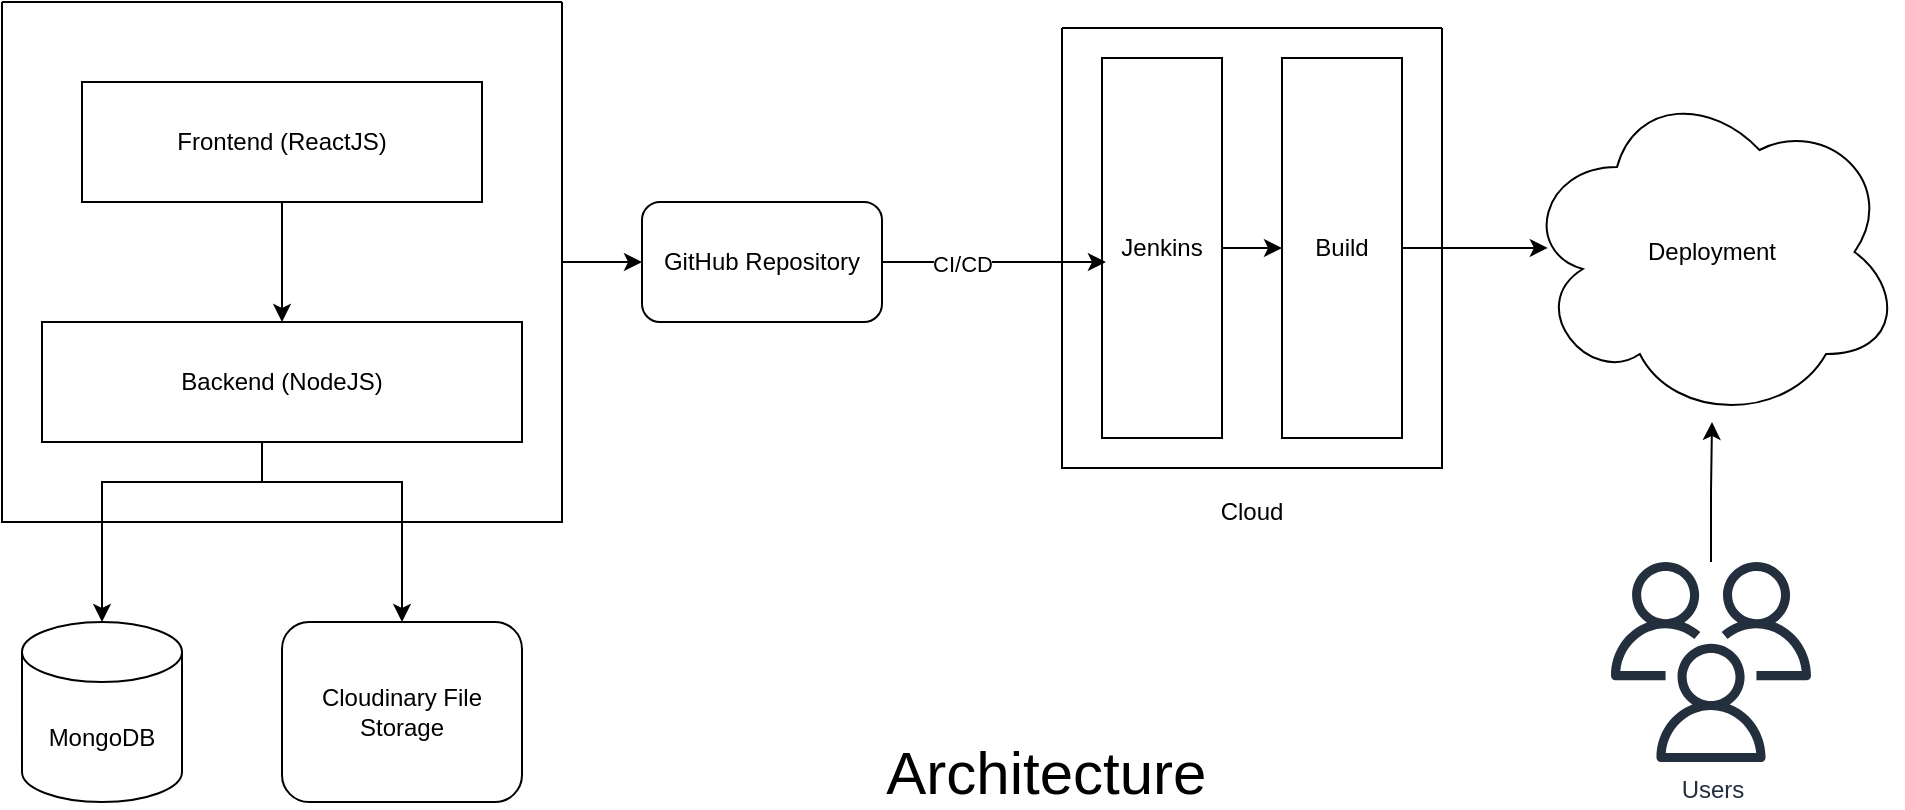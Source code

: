 <mxfile version="24.2.2" type="device">
  <diagram name="Page-1" id="KROujFh_Z0Tct3U-TirG">
    <mxGraphModel dx="1257" dy="743" grid="1" gridSize="10" guides="1" tooltips="1" connect="1" arrows="1" fold="1" page="1" pageScale="1" pageWidth="827" pageHeight="1169" math="0" shadow="0">
      <root>
        <mxCell id="0" />
        <mxCell id="1" parent="0" />
        <mxCell id="0nwjw3KvxGScyuVl_7w9-1" value="MongoDB" style="shape=cylinder3;whiteSpace=wrap;html=1;boundedLbl=1;backgroundOutline=1;size=15;" vertex="1" parent="1">
          <mxGeometry x="70" y="390" width="80" height="90" as="geometry" />
        </mxCell>
        <mxCell id="0nwjw3KvxGScyuVl_7w9-3" value="Cloudinary File Storage" style="rounded=1;whiteSpace=wrap;html=1;" vertex="1" parent="1">
          <mxGeometry x="200" y="390" width="120" height="90" as="geometry" />
        </mxCell>
        <mxCell id="0nwjw3KvxGScyuVl_7w9-12" style="edgeStyle=orthogonalEdgeStyle;rounded=0;orthogonalLoop=1;jettySize=auto;html=1;exitX=1;exitY=0.5;exitDx=0;exitDy=0;entryX=0;entryY=0.5;entryDx=0;entryDy=0;" edge="1" parent="1" source="0nwjw3KvxGScyuVl_7w9-4" target="0nwjw3KvxGScyuVl_7w9-11">
          <mxGeometry relative="1" as="geometry" />
        </mxCell>
        <mxCell id="0nwjw3KvxGScyuVl_7w9-4" value="" style="swimlane;startSize=0;" vertex="1" parent="1">
          <mxGeometry x="60" y="80" width="280" height="260" as="geometry" />
        </mxCell>
        <mxCell id="0nwjw3KvxGScyuVl_7w9-8" style="edgeStyle=orthogonalEdgeStyle;rounded=0;orthogonalLoop=1;jettySize=auto;html=1;" edge="1" parent="0nwjw3KvxGScyuVl_7w9-4" source="0nwjw3KvxGScyuVl_7w9-6" target="0nwjw3KvxGScyuVl_7w9-7">
          <mxGeometry relative="1" as="geometry">
            <Array as="points">
              <mxPoint x="150" y="170" />
              <mxPoint x="150" y="170" />
            </Array>
          </mxGeometry>
        </mxCell>
        <mxCell id="0nwjw3KvxGScyuVl_7w9-6" value="Frontend (ReactJS)" style="rounded=0;whiteSpace=wrap;html=1;" vertex="1" parent="0nwjw3KvxGScyuVl_7w9-4">
          <mxGeometry x="40" y="40" width="200" height="60" as="geometry" />
        </mxCell>
        <mxCell id="0nwjw3KvxGScyuVl_7w9-7" value="Backend (NodeJS)" style="rounded=0;whiteSpace=wrap;html=1;" vertex="1" parent="0nwjw3KvxGScyuVl_7w9-4">
          <mxGeometry x="20" y="160" width="240" height="60" as="geometry" />
        </mxCell>
        <mxCell id="0nwjw3KvxGScyuVl_7w9-9" style="edgeStyle=orthogonalEdgeStyle;rounded=0;orthogonalLoop=1;jettySize=auto;html=1;entryX=0.5;entryY=0;entryDx=0;entryDy=0;entryPerimeter=0;" edge="1" parent="1" source="0nwjw3KvxGScyuVl_7w9-7" target="0nwjw3KvxGScyuVl_7w9-1">
          <mxGeometry relative="1" as="geometry">
            <Array as="points">
              <mxPoint x="190" y="320" />
              <mxPoint x="110" y="320" />
            </Array>
          </mxGeometry>
        </mxCell>
        <mxCell id="0nwjw3KvxGScyuVl_7w9-10" style="edgeStyle=orthogonalEdgeStyle;rounded=0;orthogonalLoop=1;jettySize=auto;html=1;entryX=0.5;entryY=0;entryDx=0;entryDy=0;" edge="1" parent="1" source="0nwjw3KvxGScyuVl_7w9-7" target="0nwjw3KvxGScyuVl_7w9-3">
          <mxGeometry relative="1" as="geometry">
            <Array as="points">
              <mxPoint x="190" y="320" />
              <mxPoint x="260" y="320" />
            </Array>
          </mxGeometry>
        </mxCell>
        <mxCell id="0nwjw3KvxGScyuVl_7w9-11" value="GitHub Repository" style="rounded=1;whiteSpace=wrap;html=1;" vertex="1" parent="1">
          <mxGeometry x="380" y="180" width="120" height="60" as="geometry" />
        </mxCell>
        <mxCell id="0nwjw3KvxGScyuVl_7w9-13" value="" style="swimlane;startSize=0;" vertex="1" parent="1">
          <mxGeometry x="590" y="93" width="190" height="220" as="geometry" />
        </mxCell>
        <mxCell id="0nwjw3KvxGScyuVl_7w9-16" style="edgeStyle=orthogonalEdgeStyle;rounded=0;orthogonalLoop=1;jettySize=auto;html=1;exitX=1;exitY=0.5;exitDx=0;exitDy=0;entryX=0;entryY=0.5;entryDx=0;entryDy=0;" edge="1" parent="0nwjw3KvxGScyuVl_7w9-13" source="0nwjw3KvxGScyuVl_7w9-14" target="0nwjw3KvxGScyuVl_7w9-15">
          <mxGeometry relative="1" as="geometry" />
        </mxCell>
        <mxCell id="0nwjw3KvxGScyuVl_7w9-14" value="Jenkins" style="rounded=0;whiteSpace=wrap;html=1;" vertex="1" parent="0nwjw3KvxGScyuVl_7w9-13">
          <mxGeometry x="20" y="15" width="60" height="190" as="geometry" />
        </mxCell>
        <mxCell id="0nwjw3KvxGScyuVl_7w9-15" value="Build" style="rounded=0;whiteSpace=wrap;html=1;" vertex="1" parent="0nwjw3KvxGScyuVl_7w9-13">
          <mxGeometry x="110" y="15" width="60" height="190" as="geometry" />
        </mxCell>
        <mxCell id="0nwjw3KvxGScyuVl_7w9-17" style="edgeStyle=orthogonalEdgeStyle;rounded=0;orthogonalLoop=1;jettySize=auto;html=1;entryX=0.033;entryY=0.537;entryDx=0;entryDy=0;entryPerimeter=0;" edge="1" parent="1" source="0nwjw3KvxGScyuVl_7w9-11" target="0nwjw3KvxGScyuVl_7w9-14">
          <mxGeometry relative="1" as="geometry" />
        </mxCell>
        <mxCell id="0nwjw3KvxGScyuVl_7w9-29" value="CI/CD" style="edgeLabel;html=1;align=center;verticalAlign=middle;resizable=0;points=[];" vertex="1" connectable="0" parent="0nwjw3KvxGScyuVl_7w9-17">
          <mxGeometry x="-0.286" y="-1" relative="1" as="geometry">
            <mxPoint as="offset" />
          </mxGeometry>
        </mxCell>
        <mxCell id="0nwjw3KvxGScyuVl_7w9-28" style="edgeStyle=orthogonalEdgeStyle;rounded=0;orthogonalLoop=1;jettySize=auto;html=1;" edge="1" parent="1" source="0nwjw3KvxGScyuVl_7w9-24" target="0nwjw3KvxGScyuVl_7w9-25">
          <mxGeometry relative="1" as="geometry" />
        </mxCell>
        <mxCell id="0nwjw3KvxGScyuVl_7w9-24" value="Users" style="sketch=0;outlineConnect=0;fontColor=#232F3E;gradientColor=none;fillColor=#232F3D;strokeColor=none;dashed=0;verticalLabelPosition=bottom;verticalAlign=top;align=center;html=1;fontSize=12;fontStyle=0;aspect=fixed;pointerEvents=1;shape=mxgraph.aws4.users;" vertex="1" parent="1">
          <mxGeometry x="864.5" y="360" width="100" height="100" as="geometry" />
        </mxCell>
        <mxCell id="0nwjw3KvxGScyuVl_7w9-25" value="Deployment" style="ellipse;shape=cloud;whiteSpace=wrap;html=1;" vertex="1" parent="1">
          <mxGeometry x="820" y="120" width="190" height="170" as="geometry" />
        </mxCell>
        <mxCell id="0nwjw3KvxGScyuVl_7w9-26" style="edgeStyle=orthogonalEdgeStyle;rounded=0;orthogonalLoop=1;jettySize=auto;html=1;entryX=0.068;entryY=0.488;entryDx=0;entryDy=0;entryPerimeter=0;" edge="1" parent="1" source="0nwjw3KvxGScyuVl_7w9-15" target="0nwjw3KvxGScyuVl_7w9-25">
          <mxGeometry relative="1" as="geometry" />
        </mxCell>
        <mxCell id="0nwjw3KvxGScyuVl_7w9-30" value="&amp;nbsp;Architecture" style="text;html=1;align=center;verticalAlign=middle;whiteSpace=wrap;rounded=0;fontSize=30;" vertex="1" parent="1">
          <mxGeometry x="395" y="450" width="366" height="30" as="geometry" />
        </mxCell>
        <mxCell id="0nwjw3KvxGScyuVl_7w9-31" value="Cloud" style="text;html=1;align=center;verticalAlign=middle;whiteSpace=wrap;rounded=0;" vertex="1" parent="1">
          <mxGeometry x="655" y="320" width="60" height="30" as="geometry" />
        </mxCell>
      </root>
    </mxGraphModel>
  </diagram>
</mxfile>
